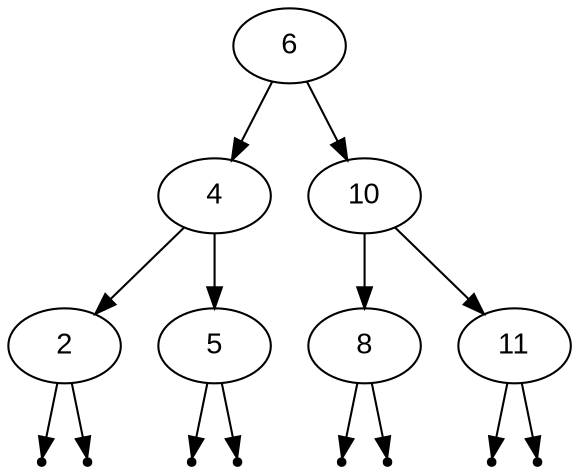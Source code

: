 digraph BST {
    node [fontname="Arial"];
    6 -> 4;
    4 -> 2;
    null0 [shape=point];
    2 -> null0;
    null1 [shape=point];
    2 -> null1;
    4 -> 5;
    null2 [shape=point];
    5 -> null2;
    null3 [shape=point];
    5 -> null3;
    6 -> 10;
    10 -> 8;
    null4 [shape=point];
    8 -> null4;
    null5 [shape=point];
    8 -> null5;
    10 -> 11;
    null6 [shape=point];
    11 -> null6;
    null7 [shape=point];
    11 -> null7;
}
